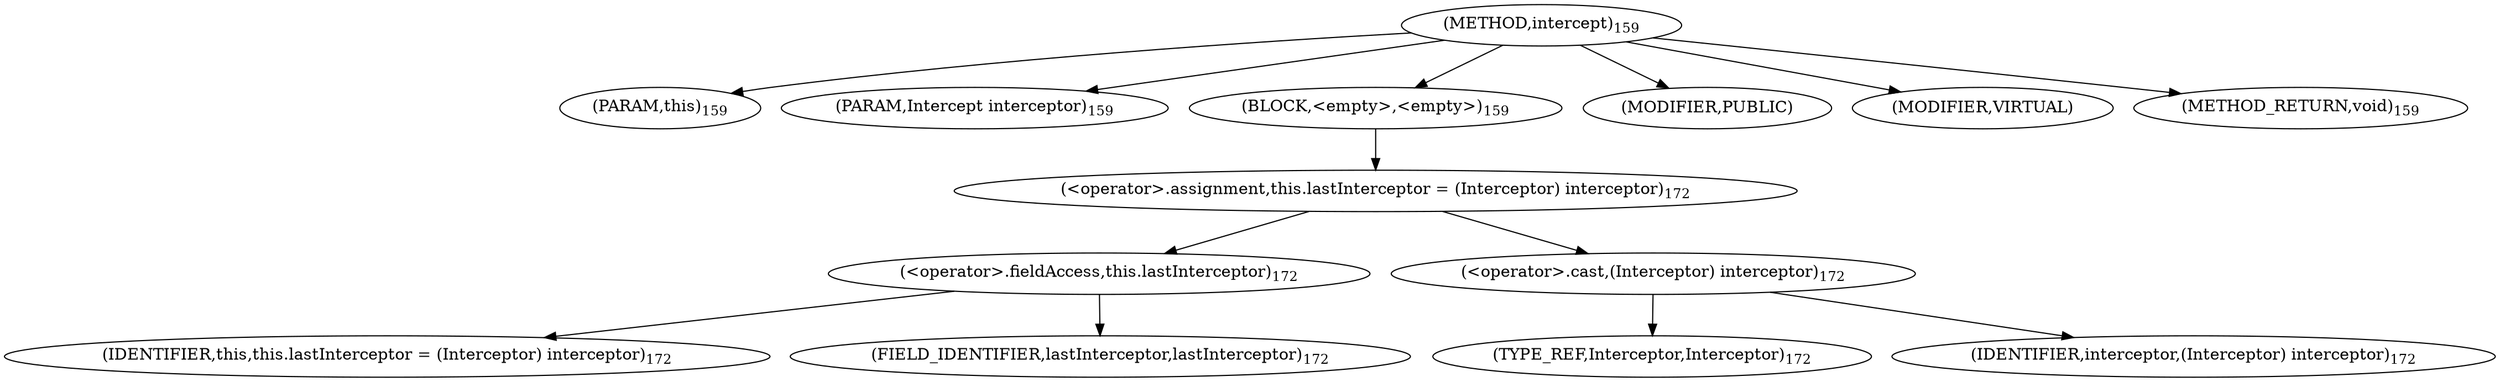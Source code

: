 digraph "intercept" {  
"451" [label = <(METHOD,intercept)<SUB>159</SUB>> ]
"452" [label = <(PARAM,this)<SUB>159</SUB>> ]
"453" [label = <(PARAM,Intercept interceptor)<SUB>159</SUB>> ]
"454" [label = <(BLOCK,&lt;empty&gt;,&lt;empty&gt;)<SUB>159</SUB>> ]
"455" [label = <(&lt;operator&gt;.assignment,this.lastInterceptor = (Interceptor) interceptor)<SUB>172</SUB>> ]
"456" [label = <(&lt;operator&gt;.fieldAccess,this.lastInterceptor)<SUB>172</SUB>> ]
"457" [label = <(IDENTIFIER,this,this.lastInterceptor = (Interceptor) interceptor)<SUB>172</SUB>> ]
"458" [label = <(FIELD_IDENTIFIER,lastInterceptor,lastInterceptor)<SUB>172</SUB>> ]
"459" [label = <(&lt;operator&gt;.cast,(Interceptor) interceptor)<SUB>172</SUB>> ]
"460" [label = <(TYPE_REF,Interceptor,Interceptor)<SUB>172</SUB>> ]
"461" [label = <(IDENTIFIER,interceptor,(Interceptor) interceptor)<SUB>172</SUB>> ]
"462" [label = <(MODIFIER,PUBLIC)> ]
"463" [label = <(MODIFIER,VIRTUAL)> ]
"464" [label = <(METHOD_RETURN,void)<SUB>159</SUB>> ]
  "451" -> "452" 
  "451" -> "453" 
  "451" -> "454" 
  "451" -> "462" 
  "451" -> "463" 
  "451" -> "464" 
  "454" -> "455" 
  "455" -> "456" 
  "455" -> "459" 
  "456" -> "457" 
  "456" -> "458" 
  "459" -> "460" 
  "459" -> "461" 
}
